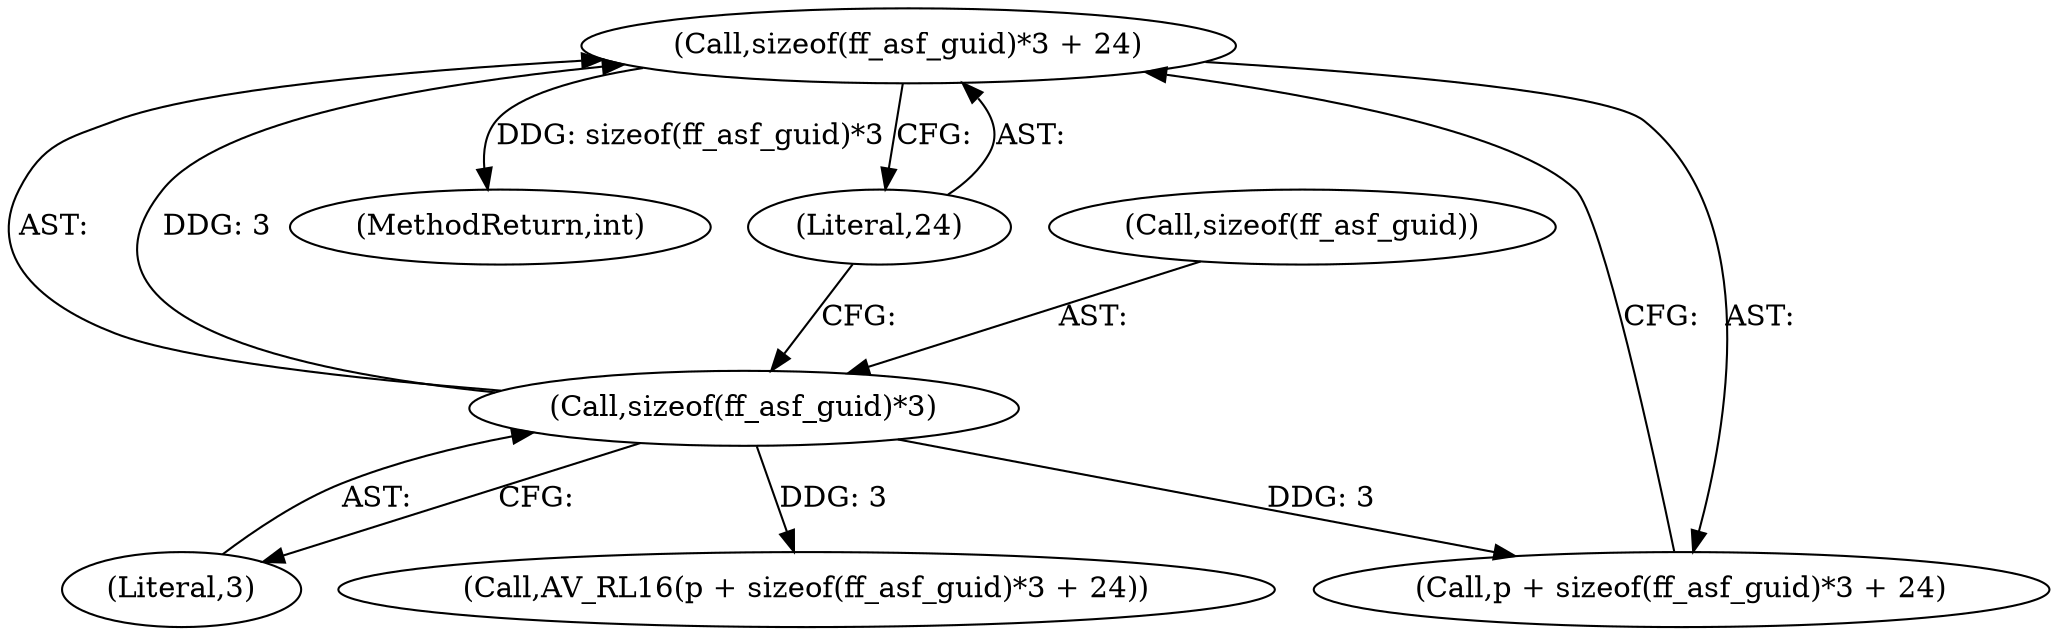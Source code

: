 digraph "0_FFmpeg_cced03dd667a5df6df8fd40d8de0bff477ee02e8@API" {
"1000282" [label="(Call,sizeof(ff_asf_guid)*3 + 24)"];
"1000283" [label="(Call,sizeof(ff_asf_guid)*3)"];
"1000279" [label="(Call,AV_RL16(p + sizeof(ff_asf_guid)*3 + 24))"];
"1000283" [label="(Call,sizeof(ff_asf_guid)*3)"];
"1000284" [label="(Call,sizeof(ff_asf_guid))"];
"1000280" [label="(Call,p + sizeof(ff_asf_guid)*3 + 24)"];
"1000287" [label="(Literal,24)"];
"1000286" [label="(Literal,3)"];
"1000495" [label="(MethodReturn,int)"];
"1000282" [label="(Call,sizeof(ff_asf_guid)*3 + 24)"];
"1000282" -> "1000280"  [label="AST: "];
"1000282" -> "1000287"  [label="CFG: "];
"1000283" -> "1000282"  [label="AST: "];
"1000287" -> "1000282"  [label="AST: "];
"1000280" -> "1000282"  [label="CFG: "];
"1000282" -> "1000495"  [label="DDG: sizeof(ff_asf_guid)*3"];
"1000283" -> "1000282"  [label="DDG: 3"];
"1000283" -> "1000286"  [label="CFG: "];
"1000284" -> "1000283"  [label="AST: "];
"1000286" -> "1000283"  [label="AST: "];
"1000287" -> "1000283"  [label="CFG: "];
"1000283" -> "1000279"  [label="DDG: 3"];
"1000283" -> "1000280"  [label="DDG: 3"];
}
